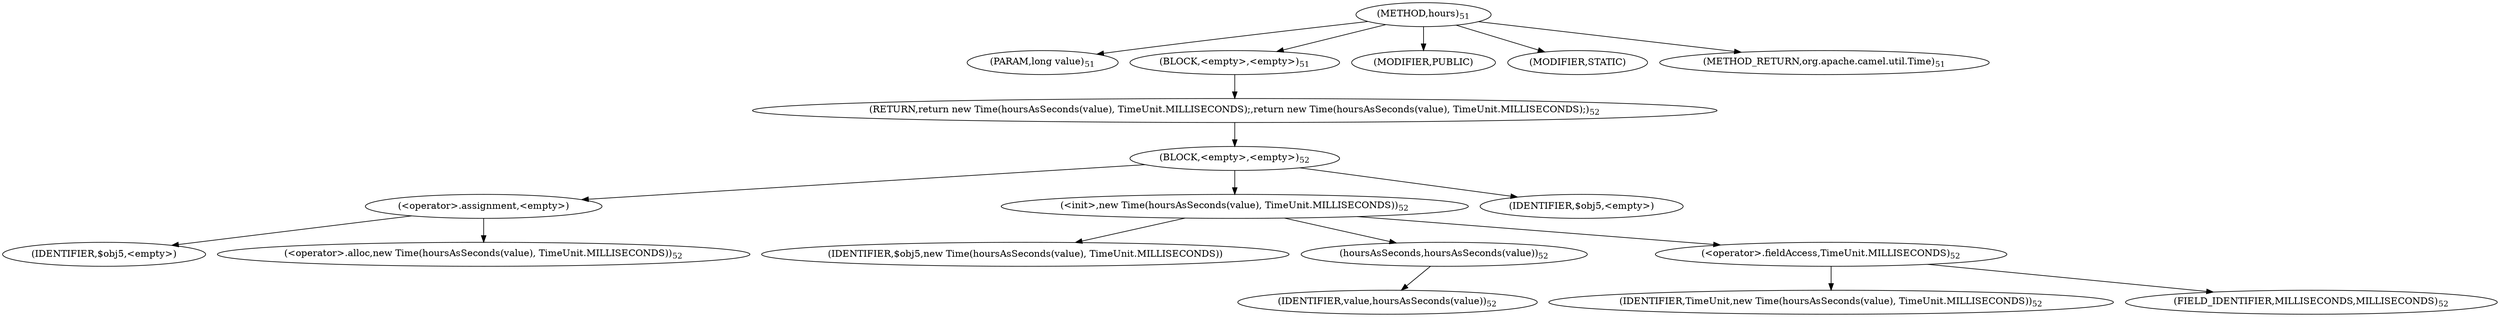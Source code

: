 digraph "hours" {  
"121" [label = <(METHOD,hours)<SUB>51</SUB>> ]
"122" [label = <(PARAM,long value)<SUB>51</SUB>> ]
"123" [label = <(BLOCK,&lt;empty&gt;,&lt;empty&gt;)<SUB>51</SUB>> ]
"124" [label = <(RETURN,return new Time(hoursAsSeconds(value), TimeUnit.MILLISECONDS);,return new Time(hoursAsSeconds(value), TimeUnit.MILLISECONDS);)<SUB>52</SUB>> ]
"125" [label = <(BLOCK,&lt;empty&gt;,&lt;empty&gt;)<SUB>52</SUB>> ]
"126" [label = <(&lt;operator&gt;.assignment,&lt;empty&gt;)> ]
"127" [label = <(IDENTIFIER,$obj5,&lt;empty&gt;)> ]
"128" [label = <(&lt;operator&gt;.alloc,new Time(hoursAsSeconds(value), TimeUnit.MILLISECONDS))<SUB>52</SUB>> ]
"129" [label = <(&lt;init&gt;,new Time(hoursAsSeconds(value), TimeUnit.MILLISECONDS))<SUB>52</SUB>> ]
"130" [label = <(IDENTIFIER,$obj5,new Time(hoursAsSeconds(value), TimeUnit.MILLISECONDS))> ]
"131" [label = <(hoursAsSeconds,hoursAsSeconds(value))<SUB>52</SUB>> ]
"132" [label = <(IDENTIFIER,value,hoursAsSeconds(value))<SUB>52</SUB>> ]
"133" [label = <(&lt;operator&gt;.fieldAccess,TimeUnit.MILLISECONDS)<SUB>52</SUB>> ]
"134" [label = <(IDENTIFIER,TimeUnit,new Time(hoursAsSeconds(value), TimeUnit.MILLISECONDS))<SUB>52</SUB>> ]
"135" [label = <(FIELD_IDENTIFIER,MILLISECONDS,MILLISECONDS)<SUB>52</SUB>> ]
"136" [label = <(IDENTIFIER,$obj5,&lt;empty&gt;)> ]
"137" [label = <(MODIFIER,PUBLIC)> ]
"138" [label = <(MODIFIER,STATIC)> ]
"139" [label = <(METHOD_RETURN,org.apache.camel.util.Time)<SUB>51</SUB>> ]
  "121" -> "122" 
  "121" -> "123" 
  "121" -> "137" 
  "121" -> "138" 
  "121" -> "139" 
  "123" -> "124" 
  "124" -> "125" 
  "125" -> "126" 
  "125" -> "129" 
  "125" -> "136" 
  "126" -> "127" 
  "126" -> "128" 
  "129" -> "130" 
  "129" -> "131" 
  "129" -> "133" 
  "131" -> "132" 
  "133" -> "134" 
  "133" -> "135" 
}

